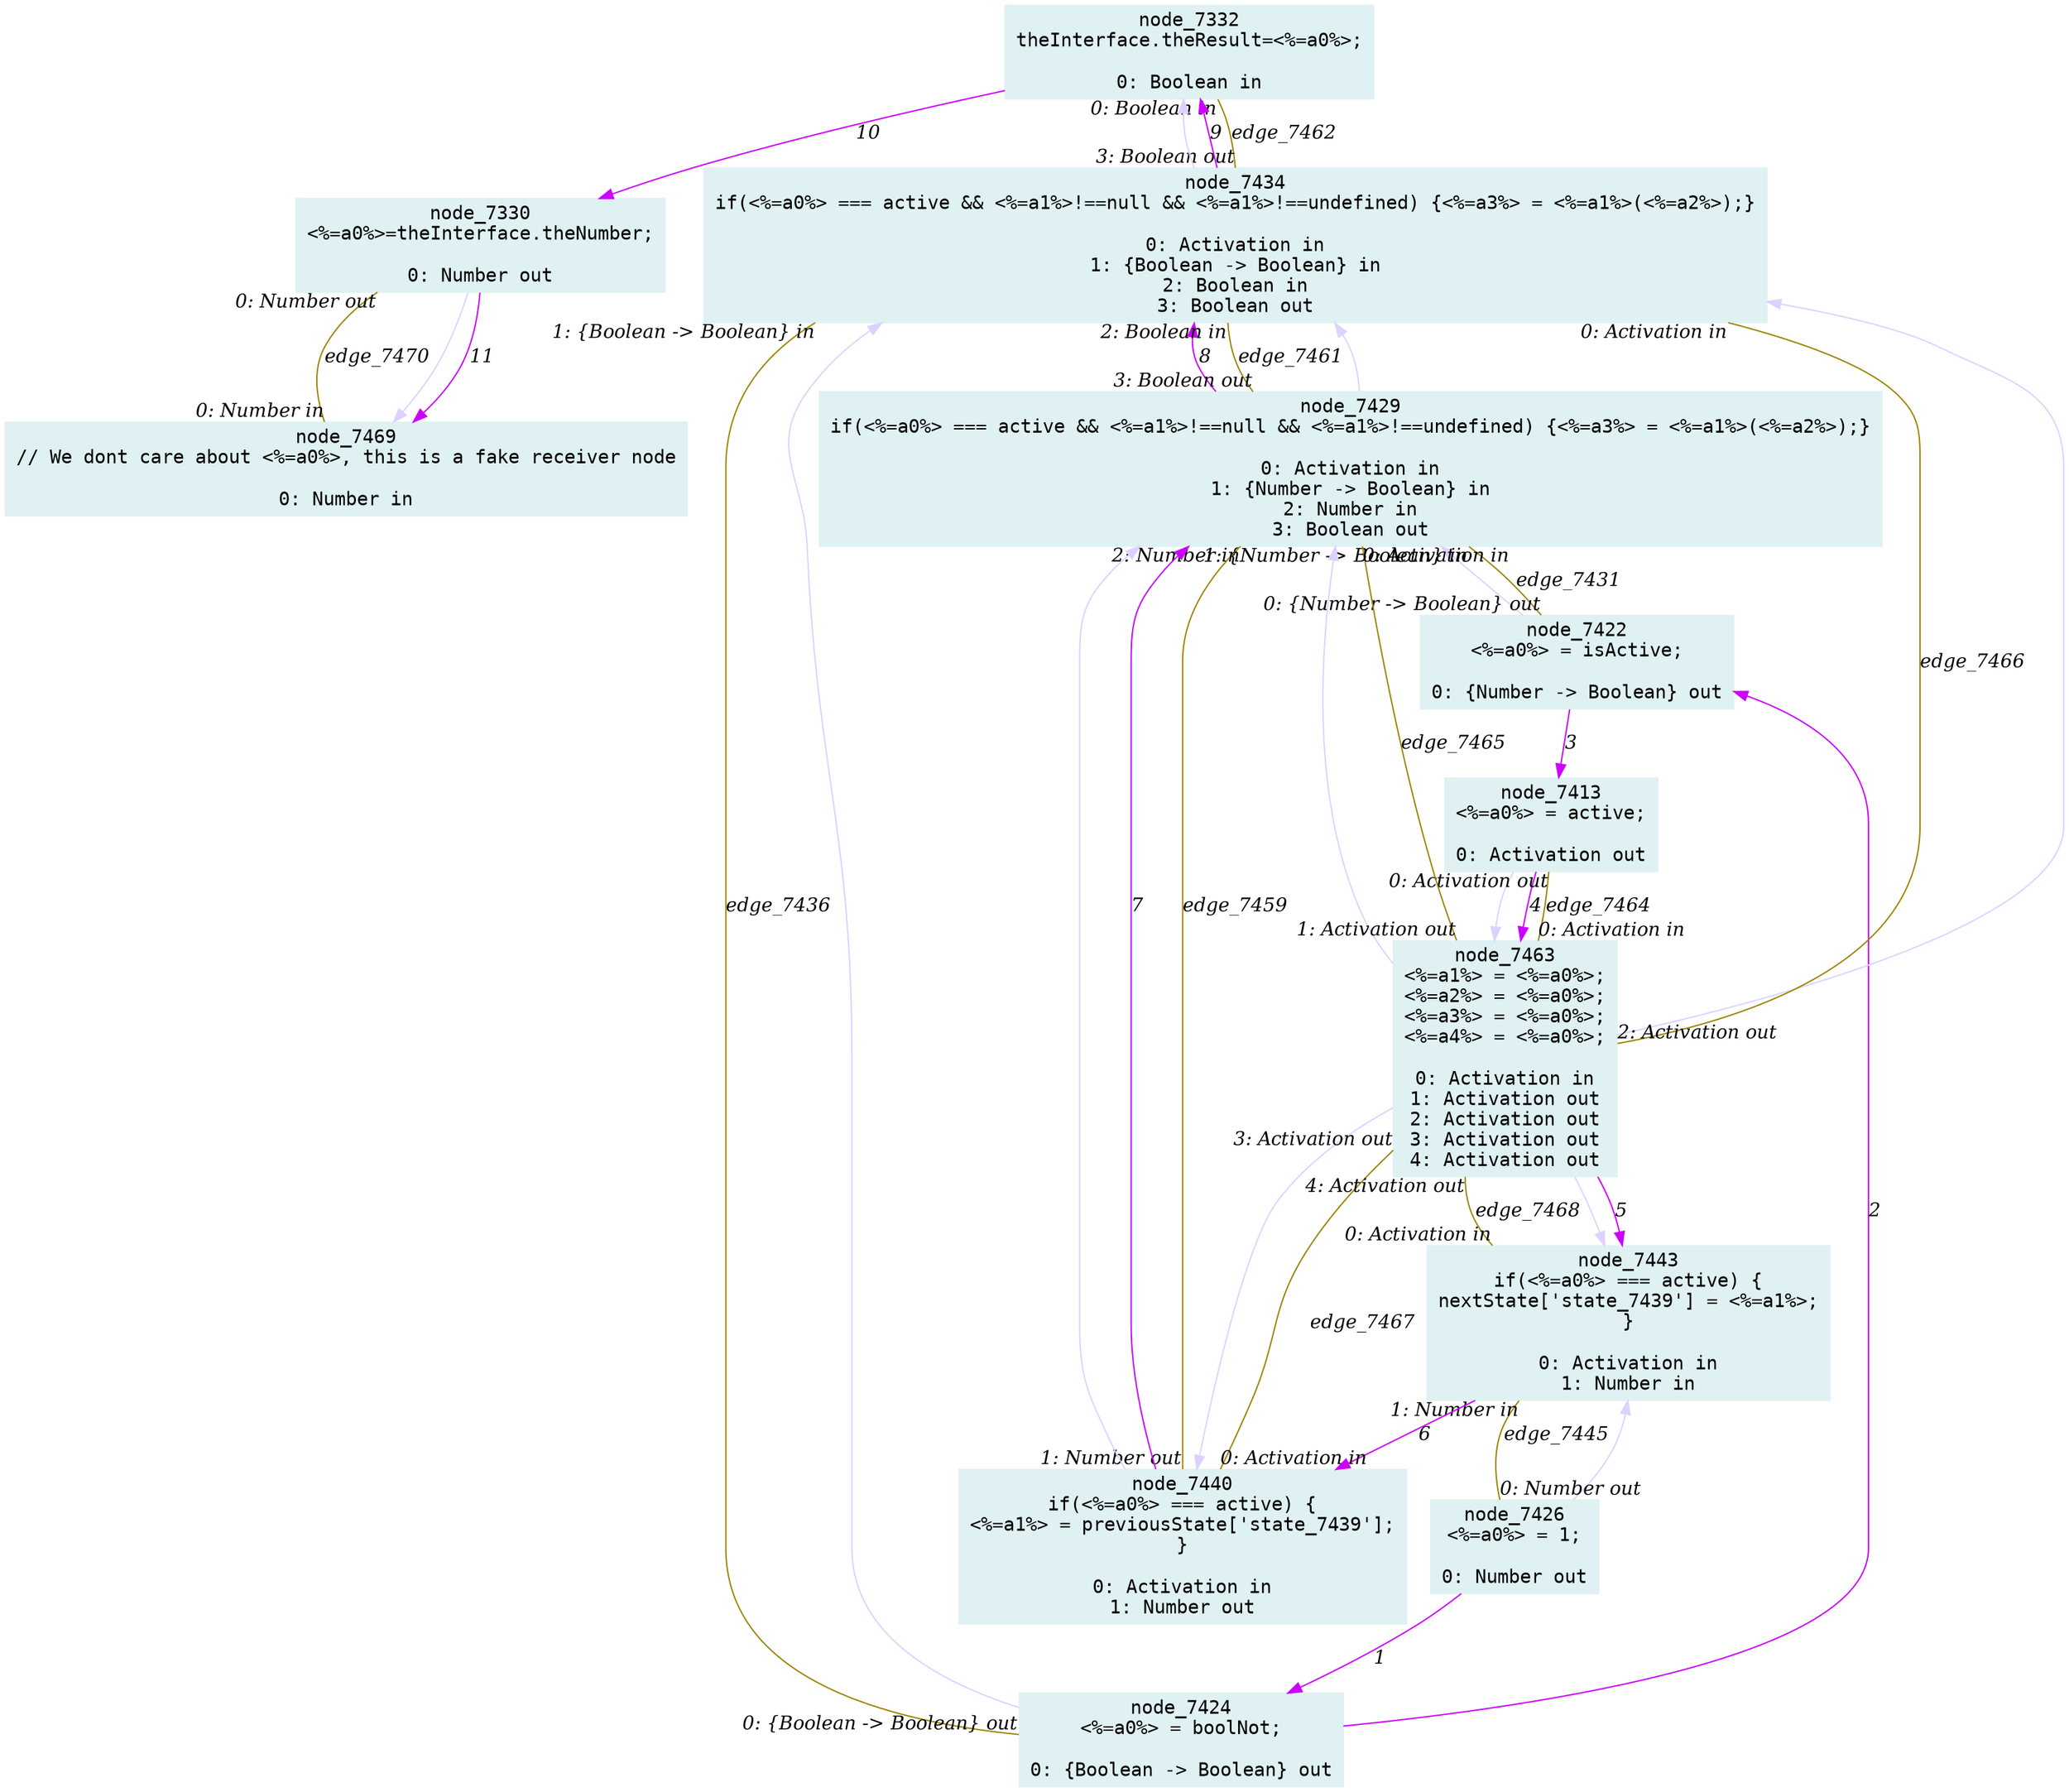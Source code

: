 digraph g{node_7330 [shape="box", style="filled", color="#dff1f2", fontname="Courier", label="node_7330
<%=a0%>=theInterface.theNumber;

0: Number out" ]
node_7332 [shape="box", style="filled", color="#dff1f2", fontname="Courier", label="node_7332
theInterface.theResult=<%=a0%>;

0: Boolean in" ]
node_7413 [shape="box", style="filled", color="#dff1f2", fontname="Courier", label="node_7413
<%=a0%> = active;

0: Activation out" ]
node_7422 [shape="box", style="filled", color="#dff1f2", fontname="Courier", label="node_7422
<%=a0%> = isActive;

0: {Number -> Boolean} out" ]
node_7424 [shape="box", style="filled", color="#dff1f2", fontname="Courier", label="node_7424
<%=a0%> = boolNot;

0: {Boolean -> Boolean} out" ]
node_7426 [shape="box", style="filled", color="#dff1f2", fontname="Courier", label="node_7426
<%=a0%> = 1;

0: Number out" ]
node_7429 [shape="box", style="filled", color="#dff1f2", fontname="Courier", label="node_7429
if(<%=a0%> === active && <%=a1%>!==null && <%=a1%>!==undefined) {<%=a3%> = <%=a1%>(<%=a2%>);}

0: Activation in
1: {Number -> Boolean} in
2: Number in
3: Boolean out" ]
node_7434 [shape="box", style="filled", color="#dff1f2", fontname="Courier", label="node_7434
if(<%=a0%> === active && <%=a1%>!==null && <%=a1%>!==undefined) {<%=a3%> = <%=a1%>(<%=a2%>);}

0: Activation in
1: {Boolean -> Boolean} in
2: Boolean in
3: Boolean out" ]
node_7440 [shape="box", style="filled", color="#dff1f2", fontname="Courier", label="node_7440
if(<%=a0%> === active) {
<%=a1%> = previousState['state_7439'];
}

0: Activation in
1: Number out" ]
node_7443 [shape="box", style="filled", color="#dff1f2", fontname="Courier", label="node_7443
if(<%=a0%> === active) {
nextState['state_7439'] = <%=a1%>;
}

0: Activation in
1: Number in" ]
node_7463 [shape="box", style="filled", color="#dff1f2", fontname="Courier", label="node_7463
<%=a1%> = <%=a0%>;
<%=a2%> = <%=a0%>;
<%=a3%> = <%=a0%>;
<%=a4%> = <%=a0%>;

0: Activation in
1: Activation out
2: Activation out
3: Activation out
4: Activation out" ]
node_7469 [shape="box", style="filled", color="#dff1f2", fontname="Courier", label="node_7469
// We dont care about <%=a0%>, this is a fake receiver node

0: Number in" ]
node_7330 -> node_7469 [dir=forward, arrowHead=normal, fontname="Times-Italic", arrowsize=1, color="#ddd2ff", label="",  headlabel="", taillabel="" ]
node_7434 -> node_7332 [dir=forward, arrowHead=normal, fontname="Times-Italic", arrowsize=1, color="#ddd2ff", label="",  headlabel="", taillabel="" ]
node_7429 -> node_7434 [dir=forward, arrowHead=normal, fontname="Times-Italic", arrowsize=1, color="#ddd2ff", label="",  headlabel="", taillabel="" ]
node_7440 -> node_7429 [dir=forward, arrowHead=normal, fontname="Times-Italic", arrowsize=1, color="#ddd2ff", label="",  headlabel="", taillabel="" ]
node_7463 -> node_7429 [dir=forward, arrowHead=normal, fontname="Times-Italic", arrowsize=1, color="#ddd2ff", label="",  headlabel="", taillabel="" ]
node_7463 -> node_7434 [dir=forward, arrowHead=normal, fontname="Times-Italic", arrowsize=1, color="#ddd2ff", label="",  headlabel="", taillabel="" ]
node_7463 -> node_7440 [dir=forward, arrowHead=normal, fontname="Times-Italic", arrowsize=1, color="#ddd2ff", label="",  headlabel="", taillabel="" ]
node_7463 -> node_7443 [dir=forward, arrowHead=normal, fontname="Times-Italic", arrowsize=1, color="#ddd2ff", label="",  headlabel="", taillabel="" ]
node_7413 -> node_7463 [dir=forward, arrowHead=normal, fontname="Times-Italic", arrowsize=1, color="#ddd2ff", label="",  headlabel="", taillabel="" ]
node_7422 -> node_7429 [dir=forward, arrowHead=normal, fontname="Times-Italic", arrowsize=1, color="#ddd2ff", label="",  headlabel="", taillabel="" ]
node_7424 -> node_7434 [dir=forward, arrowHead=normal, fontname="Times-Italic", arrowsize=1, color="#ddd2ff", label="",  headlabel="", taillabel="" ]
node_7426 -> node_7443 [dir=forward, arrowHead=normal, fontname="Times-Italic", arrowsize=1, color="#ddd2ff", label="",  headlabel="", taillabel="" ]
node_7426 -> node_7424 [dir=forward, arrowHead=normal, fontname="Times-Italic", arrowsize=1, color="#cc00ff", label="1",  headlabel="", taillabel="" ]
node_7424 -> node_7422 [dir=forward, arrowHead=normal, fontname="Times-Italic", arrowsize=1, color="#cc00ff", label="2",  headlabel="", taillabel="" ]
node_7422 -> node_7413 [dir=forward, arrowHead=normal, fontname="Times-Italic", arrowsize=1, color="#cc00ff", label="3",  headlabel="", taillabel="" ]
node_7413 -> node_7463 [dir=forward, arrowHead=normal, fontname="Times-Italic", arrowsize=1, color="#cc00ff", label="4",  headlabel="", taillabel="" ]
node_7463 -> node_7443 [dir=forward, arrowHead=normal, fontname="Times-Italic", arrowsize=1, color="#cc00ff", label="5",  headlabel="", taillabel="" ]
node_7443 -> node_7440 [dir=forward, arrowHead=normal, fontname="Times-Italic", arrowsize=1, color="#cc00ff", label="6",  headlabel="", taillabel="" ]
node_7440 -> node_7429 [dir=forward, arrowHead=normal, fontname="Times-Italic", arrowsize=1, color="#cc00ff", label="7",  headlabel="", taillabel="" ]
node_7429 -> node_7434 [dir=forward, arrowHead=normal, fontname="Times-Italic", arrowsize=1, color="#cc00ff", label="8",  headlabel="", taillabel="" ]
node_7434 -> node_7332 [dir=forward, arrowHead=normal, fontname="Times-Italic", arrowsize=1, color="#cc00ff", label="9",  headlabel="", taillabel="" ]
node_7332 -> node_7330 [dir=forward, arrowHead=normal, fontname="Times-Italic", arrowsize=1, color="#cc00ff", label="10",  headlabel="", taillabel="" ]
node_7330 -> node_7469 [dir=forward, arrowHead=normal, fontname="Times-Italic", arrowsize=1, color="#cc00ff", label="11",  headlabel="", taillabel="" ]
node_7429 -> node_7422 [dir=none, arrowHead=none, fontname="Times-Italic", arrowsize=1, color="#9d8400", label="edge_7431",  headlabel="0: {Number -> Boolean} out", taillabel="1: {Number -> Boolean} in" ]
node_7434 -> node_7424 [dir=none, arrowHead=none, fontname="Times-Italic", arrowsize=1, color="#9d8400", label="edge_7436",  headlabel="0: {Boolean -> Boolean} out", taillabel="1: {Boolean -> Boolean} in" ]
node_7443 -> node_7426 [dir=none, arrowHead=none, fontname="Times-Italic", arrowsize=1, color="#9d8400", label="edge_7445",  headlabel="0: Number out", taillabel="1: Number in" ]
node_7429 -> node_7440 [dir=none, arrowHead=none, fontname="Times-Italic", arrowsize=1, color="#9d8400", label="edge_7459",  headlabel="1: Number out", taillabel="2: Number in" ]
node_7434 -> node_7429 [dir=none, arrowHead=none, fontname="Times-Italic", arrowsize=1, color="#9d8400", label="edge_7461",  headlabel="3: Boolean out", taillabel="2: Boolean in" ]
node_7332 -> node_7434 [dir=none, arrowHead=none, fontname="Times-Italic", arrowsize=1, color="#9d8400", label="edge_7462",  headlabel="3: Boolean out", taillabel="0: Boolean in" ]
node_7413 -> node_7463 [dir=none, arrowHead=none, fontname="Times-Italic", arrowsize=1, color="#9d8400", label="edge_7464",  headlabel="0: Activation in", taillabel="0: Activation out" ]
node_7463 -> node_7429 [dir=none, arrowHead=none, fontname="Times-Italic", arrowsize=1, color="#9d8400", label="edge_7465",  headlabel="0: Activation in", taillabel="1: Activation out" ]
node_7463 -> node_7434 [dir=none, arrowHead=none, fontname="Times-Italic", arrowsize=1, color="#9d8400", label="edge_7466",  headlabel="0: Activation in", taillabel="2: Activation out" ]
node_7463 -> node_7440 [dir=none, arrowHead=none, fontname="Times-Italic", arrowsize=1, color="#9d8400", label="edge_7467",  headlabel="0: Activation in", taillabel="3: Activation out" ]
node_7463 -> node_7443 [dir=none, arrowHead=none, fontname="Times-Italic", arrowsize=1, color="#9d8400", label="edge_7468",  headlabel="0: Activation in", taillabel="4: Activation out" ]
node_7330 -> node_7469 [dir=none, arrowHead=none, fontname="Times-Italic", arrowsize=1, color="#9d8400", label="edge_7470",  headlabel="0: Number in", taillabel="0: Number out" ]
}